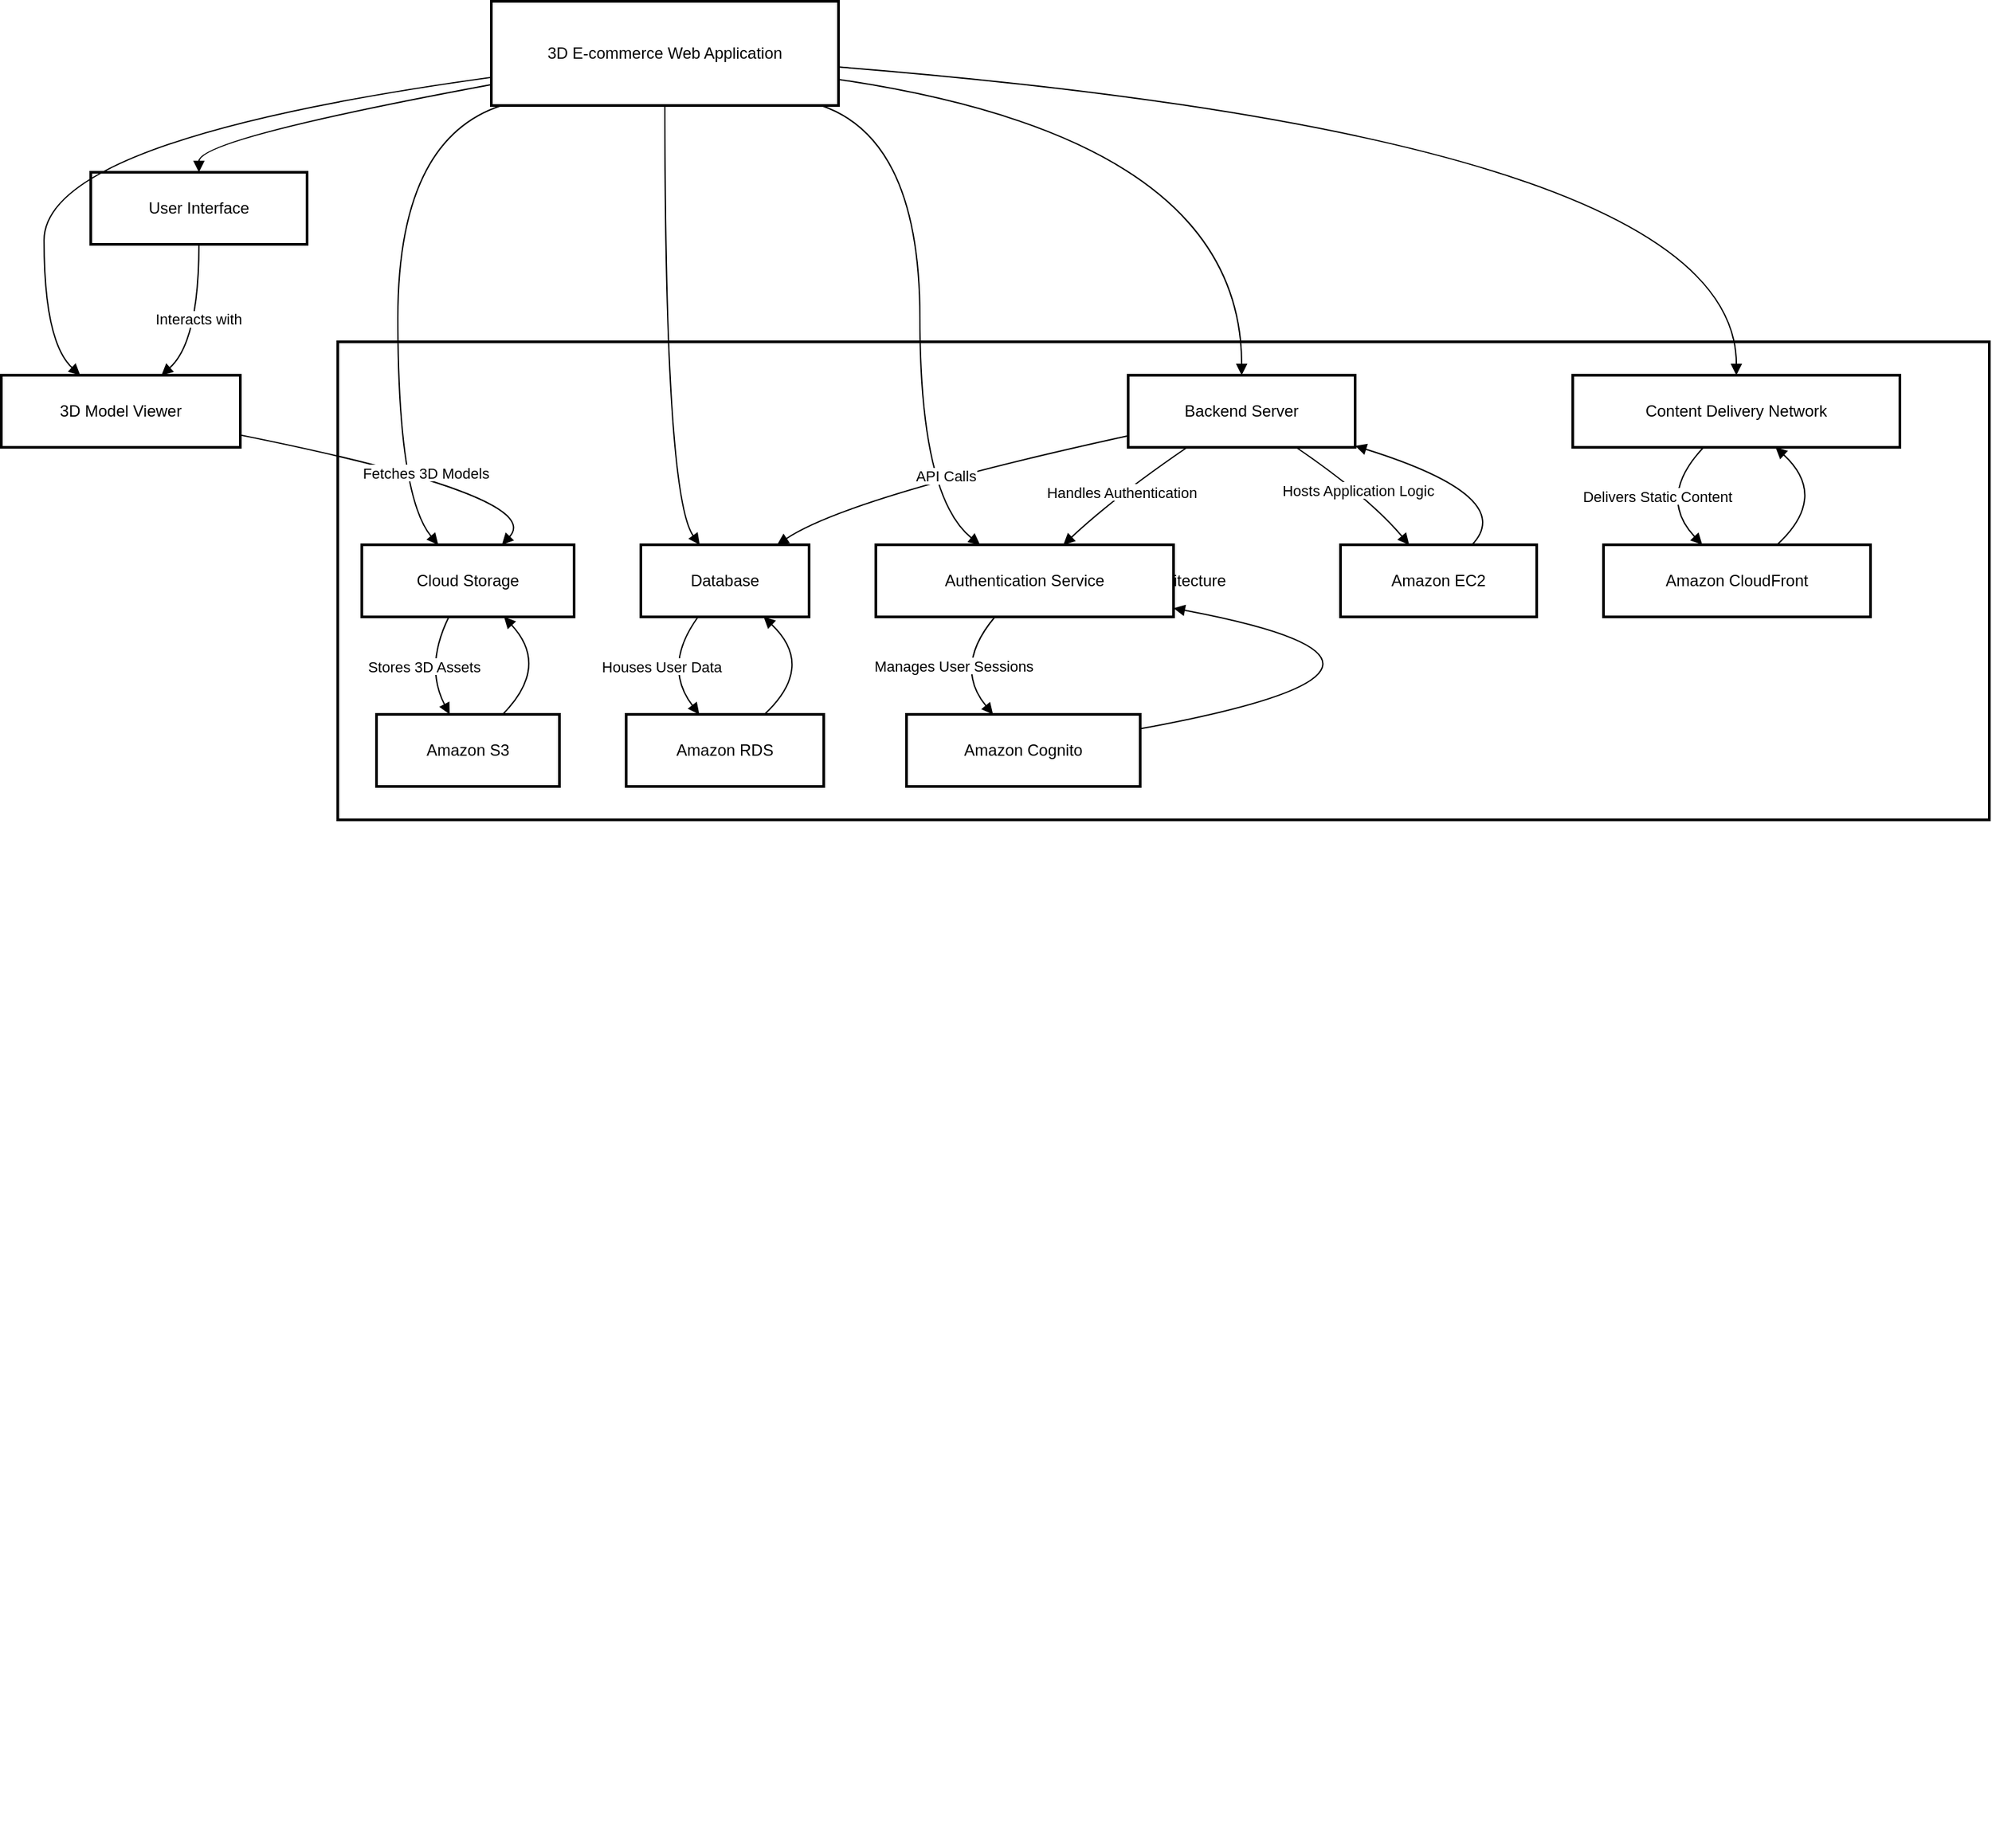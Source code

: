<mxfile version="28.2.0">
  <diagram name="Page-1" id="nO-SsdrrN46BXJKt2fKj">
    <mxGraphModel dx="1587" dy="724" grid="1" gridSize="10" guides="1" tooltips="1" connect="1" arrows="1" fold="1" page="1" pageScale="1" pageWidth="850" pageHeight="1100" math="0" shadow="0">
      <root>
        <mxCell id="0" />
        <mxCell id="1" parent="0" />
        <mxCell id="-LCvTbXNoBqqWtnFluwu-1" value="&#xa;&#xa;&#xa;&#xa;&#xa;&#xa;&#xa;&#xa;&#xa;&#xa;&#xa;&#xa;&#xa;&#xa;&#xa;&#xa;&#xa;&#xa;&#xa;&#xa;&#xa;&#xa;&#xa;&#xa;&#xa;&#xa;&#xa;&#xa;&#xa;&#xa;&#xa;&#xa;&#xa;&#xa;&#xa;&#xa;&#xa;&#xa;&#xa;&#xa;&#xa;&#xa;&#xa;&#xa;&#xa;&#xa;&#xa;&#xa;&#xa;&#xa;&#xa;&#xa;&#xa;&#xa;&#xa;&#xa;&#xa;&#xa;&#xa;&#xa;&#xa;&#xa;&#xa;&#xa;&#xa;&#xa;&#xa;&#xa;&#xa;&#xa;&#xa;&#xa;&#xa;&#xa;&#xa;&#xa;&#xa;&#xa;&#xa;&#xa;&#xa;&#xa;&#xa;&#xa;&#xa;&#xa;&#xa;" style="text;whiteSpace=wrap;html=1;" parent="1" vertex="1">
          <mxGeometry x="20" y="20" width="750" height="1180" as="geometry" />
        </mxCell>
        <mxCell id="-LCvTbXNoBqqWtnFluwu-2" value="&#xa;&#xa;&#xa;&#xa;&#xa;&#xa;&#xa;&#xa;&#xa;&#xa;&#xa;&#xa;&#xa;&#xa;&#xa;&#xa;&#xa;&#xa;&#xa;&#xa;&#xa;&#xa;&#xa;&#xa;&#xa;&#xa;&#xa;&#xa;&#xa;&#xa;&#xa;&#xa;&#xa;&#xa;&#xa;&#xa;&#xa;&#xa;&#xa;&#xa;&#xa;&#xa;&#xa;&#xa;&#xa;&#xa;&#xa;&#xa;&#xa;&#xa;&#xa;&#xa;&#xa;&#xa;&#xa;&#xa;&#xa;&#xa;&#xa;&#xa;&#xa;&#xa;&#xa;&#xa;&#xa;&#xa;&#xa;&#xa;&#xa;&#xa;&#xa;&#xa;&#xa;&#xa;&#xa;&#xa;&#xa;&#xa;&#xa;&#xa;&#xa;&#xa;&#xa;&#xa;&#xa;&#xa;&#xa;" style="text;whiteSpace=wrap;html=1;" parent="1" vertex="1">
          <mxGeometry x="30" y="110" width="30" height="1280" as="geometry" />
        </mxCell>
        <mxCell id="PaAWYgCah4KzTUtDjkoS-1" value="AWS Architecture" style="whiteSpace=wrap;strokeWidth=2;" vertex="1" parent="1">
          <mxGeometry x="260" y="263" width="1237" height="358" as="geometry" />
        </mxCell>
        <mxCell id="PaAWYgCah4KzTUtDjkoS-2" value="3D E-commerce Web Application" style="whiteSpace=wrap;strokeWidth=2;" vertex="1" parent="1">
          <mxGeometry x="375" y="8" width="260" height="78" as="geometry" />
        </mxCell>
        <mxCell id="PaAWYgCah4KzTUtDjkoS-3" value="User Interface" style="whiteSpace=wrap;strokeWidth=2;" vertex="1" parent="1">
          <mxGeometry x="75" y="136" width="162" height="54" as="geometry" />
        </mxCell>
        <mxCell id="PaAWYgCah4KzTUtDjkoS-4" value="3D Model Viewer" style="whiteSpace=wrap;strokeWidth=2;" vertex="1" parent="1">
          <mxGeometry x="8" y="288" width="179" height="54" as="geometry" />
        </mxCell>
        <mxCell id="PaAWYgCah4KzTUtDjkoS-5" value="Backend Server" style="whiteSpace=wrap;strokeWidth=2;" vertex="1" parent="1">
          <mxGeometry x="852" y="288" width="170" height="54" as="geometry" />
        </mxCell>
        <mxCell id="PaAWYgCah4KzTUtDjkoS-6" value="Database" style="whiteSpace=wrap;strokeWidth=2;" vertex="1" parent="1">
          <mxGeometry x="487" y="415" width="126" height="54" as="geometry" />
        </mxCell>
        <mxCell id="PaAWYgCah4KzTUtDjkoS-7" value="Cloud Storage" style="whiteSpace=wrap;strokeWidth=2;" vertex="1" parent="1">
          <mxGeometry x="278" y="415" width="159" height="54" as="geometry" />
        </mxCell>
        <mxCell id="PaAWYgCah4KzTUtDjkoS-8" value="Authentication Service" style="whiteSpace=wrap;strokeWidth=2;" vertex="1" parent="1">
          <mxGeometry x="663" y="415" width="223" height="54" as="geometry" />
        </mxCell>
        <mxCell id="PaAWYgCah4KzTUtDjkoS-9" value="Content Delivery Network" style="whiteSpace=wrap;strokeWidth=2;" vertex="1" parent="1">
          <mxGeometry x="1185" y="288" width="245" height="54" as="geometry" />
        </mxCell>
        <mxCell id="PaAWYgCah4KzTUtDjkoS-10" value="Amazon S3" style="whiteSpace=wrap;strokeWidth=2;" vertex="1" parent="1">
          <mxGeometry x="289" y="542" width="137" height="54" as="geometry" />
        </mxCell>
        <mxCell id="PaAWYgCah4KzTUtDjkoS-11" value="Amazon RDS" style="whiteSpace=wrap;strokeWidth=2;" vertex="1" parent="1">
          <mxGeometry x="476" y="542" width="148" height="54" as="geometry" />
        </mxCell>
        <mxCell id="PaAWYgCah4KzTUtDjkoS-12" value="Amazon EC2" style="whiteSpace=wrap;strokeWidth=2;" vertex="1" parent="1">
          <mxGeometry x="1011" y="415" width="147" height="54" as="geometry" />
        </mxCell>
        <mxCell id="PaAWYgCah4KzTUtDjkoS-13" value="Amazon Cognito" style="whiteSpace=wrap;strokeWidth=2;" vertex="1" parent="1">
          <mxGeometry x="686" y="542" width="175" height="54" as="geometry" />
        </mxCell>
        <mxCell id="PaAWYgCah4KzTUtDjkoS-14" value="Amazon CloudFront" style="whiteSpace=wrap;strokeWidth=2;" vertex="1" parent="1">
          <mxGeometry x="1208" y="415" width="200" height="54" as="geometry" />
        </mxCell>
        <mxCell id="PaAWYgCah4KzTUtDjkoS-15" value="" style="curved=1;startArrow=none;endArrow=block;exitX=0;exitY=0.8;entryX=0.5;entryY=0;" edge="1" parent="1" source="PaAWYgCah4KzTUtDjkoS-2" target="PaAWYgCah4KzTUtDjkoS-3">
          <mxGeometry relative="1" as="geometry">
            <Array as="points">
              <mxPoint x="156" y="111" />
            </Array>
          </mxGeometry>
        </mxCell>
        <mxCell id="PaAWYgCah4KzTUtDjkoS-16" value="" style="curved=1;startArrow=none;endArrow=block;exitX=0;exitY=0.73;entryX=0.33;entryY=0;" edge="1" parent="1" source="PaAWYgCah4KzTUtDjkoS-2" target="PaAWYgCah4KzTUtDjkoS-4">
          <mxGeometry relative="1" as="geometry">
            <Array as="points">
              <mxPoint x="40" y="111" />
              <mxPoint x="40" y="263" />
            </Array>
          </mxGeometry>
        </mxCell>
        <mxCell id="PaAWYgCah4KzTUtDjkoS-17" value="" style="curved=1;startArrow=none;endArrow=block;exitX=1;exitY=0.75;entryX=0.5;entryY=0;" edge="1" parent="1" source="PaAWYgCah4KzTUtDjkoS-2" target="PaAWYgCah4KzTUtDjkoS-5">
          <mxGeometry relative="1" as="geometry">
            <Array as="points">
              <mxPoint x="937" y="111" />
            </Array>
          </mxGeometry>
        </mxCell>
        <mxCell id="PaAWYgCah4KzTUtDjkoS-18" value="" style="curved=1;startArrow=none;endArrow=block;exitX=0.5;exitY=1;entryX=0.35;entryY=0;" edge="1" parent="1" source="PaAWYgCah4KzTUtDjkoS-2" target="PaAWYgCah4KzTUtDjkoS-6">
          <mxGeometry relative="1" as="geometry">
            <Array as="points">
              <mxPoint x="505" y="379" />
            </Array>
          </mxGeometry>
        </mxCell>
        <mxCell id="PaAWYgCah4KzTUtDjkoS-19" value="" style="curved=1;startArrow=none;endArrow=block;exitX=0.03;exitY=1;entryX=0.36;entryY=0;" edge="1" parent="1" source="PaAWYgCah4KzTUtDjkoS-2" target="PaAWYgCah4KzTUtDjkoS-7">
          <mxGeometry relative="1" as="geometry">
            <Array as="points">
              <mxPoint x="305" y="111" />
              <mxPoint x="305" y="379" />
            </Array>
          </mxGeometry>
        </mxCell>
        <mxCell id="PaAWYgCah4KzTUtDjkoS-20" value="" style="curved=1;startArrow=none;endArrow=block;exitX=0.95;exitY=1;entryX=0.35;entryY=0;" edge="1" parent="1" source="PaAWYgCah4KzTUtDjkoS-2" target="PaAWYgCah4KzTUtDjkoS-8">
          <mxGeometry relative="1" as="geometry">
            <Array as="points">
              <mxPoint x="696" y="111" />
              <mxPoint x="696" y="379" />
            </Array>
          </mxGeometry>
        </mxCell>
        <mxCell id="PaAWYgCah4KzTUtDjkoS-21" value="" style="curved=1;startArrow=none;endArrow=block;exitX=1;exitY=0.63;entryX=0.5;entryY=0;" edge="1" parent="1" source="PaAWYgCah4KzTUtDjkoS-2" target="PaAWYgCah4KzTUtDjkoS-9">
          <mxGeometry relative="1" as="geometry">
            <Array as="points">
              <mxPoint x="1308" y="111" />
            </Array>
          </mxGeometry>
        </mxCell>
        <mxCell id="PaAWYgCah4KzTUtDjkoS-22" value="Interacts with" style="curved=1;startArrow=none;endArrow=block;exitX=0.5;exitY=1;entryX=0.67;entryY=0;" edge="1" parent="1" source="PaAWYgCah4KzTUtDjkoS-3" target="PaAWYgCah4KzTUtDjkoS-4">
          <mxGeometry relative="1" as="geometry">
            <Array as="points">
              <mxPoint x="156" y="263" />
            </Array>
          </mxGeometry>
        </mxCell>
        <mxCell id="PaAWYgCah4KzTUtDjkoS-23" value="Fetches 3D Models" style="curved=1;startArrow=none;endArrow=block;exitX=1;exitY=0.83;entryX=0.66;entryY=0;" edge="1" parent="1" source="PaAWYgCah4KzTUtDjkoS-4" target="PaAWYgCah4KzTUtDjkoS-7">
          <mxGeometry relative="1" as="geometry">
            <Array as="points">
              <mxPoint x="417" y="379" />
            </Array>
          </mxGeometry>
        </mxCell>
        <mxCell id="PaAWYgCah4KzTUtDjkoS-24" value="API Calls" style="curved=1;startArrow=none;endArrow=block;exitX=0;exitY=0.84;entryX=0.81;entryY=0;" edge="1" parent="1" source="PaAWYgCah4KzTUtDjkoS-5" target="PaAWYgCah4KzTUtDjkoS-6">
          <mxGeometry relative="1" as="geometry">
            <Array as="points">
              <mxPoint x="643" y="379" />
            </Array>
          </mxGeometry>
        </mxCell>
        <mxCell id="PaAWYgCah4KzTUtDjkoS-25" value="Handles Authentication" style="curved=1;startArrow=none;endArrow=block;exitX=0.26;exitY=1;entryX=0.63;entryY=0;" edge="1" parent="1" source="PaAWYgCah4KzTUtDjkoS-5" target="PaAWYgCah4KzTUtDjkoS-8">
          <mxGeometry relative="1" as="geometry">
            <Array as="points">
              <mxPoint x="842" y="379" />
            </Array>
          </mxGeometry>
        </mxCell>
        <mxCell id="PaAWYgCah4KzTUtDjkoS-26" value="" style="curved=1;startArrow=none;endArrow=block;exitX=0.69;exitY=0;entryX=0.67;entryY=1;" edge="1" parent="1" source="PaAWYgCah4KzTUtDjkoS-10" target="PaAWYgCah4KzTUtDjkoS-7">
          <mxGeometry relative="1" as="geometry">
            <Array as="points">
              <mxPoint x="419" y="506" />
            </Array>
          </mxGeometry>
        </mxCell>
        <mxCell id="PaAWYgCah4KzTUtDjkoS-27" value="" style="curved=1;startArrow=none;endArrow=block;exitX=0.7;exitY=0;entryX=0.73;entryY=1;" edge="1" parent="1" source="PaAWYgCah4KzTUtDjkoS-11" target="PaAWYgCah4KzTUtDjkoS-6">
          <mxGeometry relative="1" as="geometry">
            <Array as="points">
              <mxPoint x="618" y="506" />
            </Array>
          </mxGeometry>
        </mxCell>
        <mxCell id="PaAWYgCah4KzTUtDjkoS-28" value="" style="curved=1;startArrow=none;endArrow=block;exitX=0.67;exitY=0;entryX=1;entryY=0.98;" edge="1" parent="1" source="PaAWYgCah4KzTUtDjkoS-12" target="PaAWYgCah4KzTUtDjkoS-5">
          <mxGeometry relative="1" as="geometry">
            <Array as="points">
              <mxPoint x="1144" y="379" />
            </Array>
          </mxGeometry>
        </mxCell>
        <mxCell id="PaAWYgCah4KzTUtDjkoS-29" value="" style="curved=1;startArrow=none;endArrow=block;exitX=1;exitY=0.2;entryX=1;entryY=0.88;" edge="1" parent="1" source="PaAWYgCah4KzTUtDjkoS-13" target="PaAWYgCah4KzTUtDjkoS-8">
          <mxGeometry relative="1" as="geometry">
            <Array as="points">
              <mxPoint x="1117" y="506" />
            </Array>
          </mxGeometry>
        </mxCell>
        <mxCell id="PaAWYgCah4KzTUtDjkoS-30" value="" style="curved=1;startArrow=none;endArrow=block;exitX=0.65;exitY=0;entryX=0.62;entryY=1;" edge="1" parent="1" source="PaAWYgCah4KzTUtDjkoS-14" target="PaAWYgCah4KzTUtDjkoS-9">
          <mxGeometry relative="1" as="geometry">
            <Array as="points">
              <mxPoint x="1377" y="379" />
            </Array>
          </mxGeometry>
        </mxCell>
        <mxCell id="PaAWYgCah4KzTUtDjkoS-31" value="Stores 3D Assets" style="curved=1;startArrow=none;endArrow=block;exitX=0.41;exitY=1;entryX=0.4;entryY=0;" edge="1" parent="1" source="PaAWYgCah4KzTUtDjkoS-7" target="PaAWYgCah4KzTUtDjkoS-10">
          <mxGeometry relative="1" as="geometry">
            <Array as="points">
              <mxPoint x="325" y="506" />
            </Array>
          </mxGeometry>
        </mxCell>
        <mxCell id="PaAWYgCah4KzTUtDjkoS-32" value="Houses User Data" style="curved=1;startArrow=none;endArrow=block;exitX=0.34;exitY=1;entryX=0.37;entryY=0;" edge="1" parent="1" source="PaAWYgCah4KzTUtDjkoS-6" target="PaAWYgCah4KzTUtDjkoS-11">
          <mxGeometry relative="1" as="geometry">
            <Array as="points">
              <mxPoint x="503" y="506" />
            </Array>
          </mxGeometry>
        </mxCell>
        <mxCell id="PaAWYgCah4KzTUtDjkoS-33" value="Hosts Application Logic" style="curved=1;startArrow=none;endArrow=block;exitX=0.74;exitY=1;entryX=0.35;entryY=0;" edge="1" parent="1" source="PaAWYgCah4KzTUtDjkoS-5" target="PaAWYgCah4KzTUtDjkoS-12">
          <mxGeometry relative="1" as="geometry">
            <Array as="points">
              <mxPoint x="1032" y="379" />
            </Array>
          </mxGeometry>
        </mxCell>
        <mxCell id="PaAWYgCah4KzTUtDjkoS-34" value="Manages User Sessions" style="curved=1;startArrow=none;endArrow=block;exitX=0.4;exitY=1;entryX=0.37;entryY=0;" edge="1" parent="1" source="PaAWYgCah4KzTUtDjkoS-8" target="PaAWYgCah4KzTUtDjkoS-13">
          <mxGeometry relative="1" as="geometry">
            <Array as="points">
              <mxPoint x="721" y="506" />
            </Array>
          </mxGeometry>
        </mxCell>
        <mxCell id="PaAWYgCah4KzTUtDjkoS-35" value="Delivers Static Content" style="curved=1;startArrow=none;endArrow=block;exitX=0.4;exitY=1;entryX=0.37;entryY=0;" edge="1" parent="1" source="PaAWYgCah4KzTUtDjkoS-9" target="PaAWYgCah4KzTUtDjkoS-14">
          <mxGeometry relative="1" as="geometry">
            <Array as="points">
              <mxPoint x="1248" y="379" />
            </Array>
          </mxGeometry>
        </mxCell>
      </root>
    </mxGraphModel>
  </diagram>
</mxfile>
